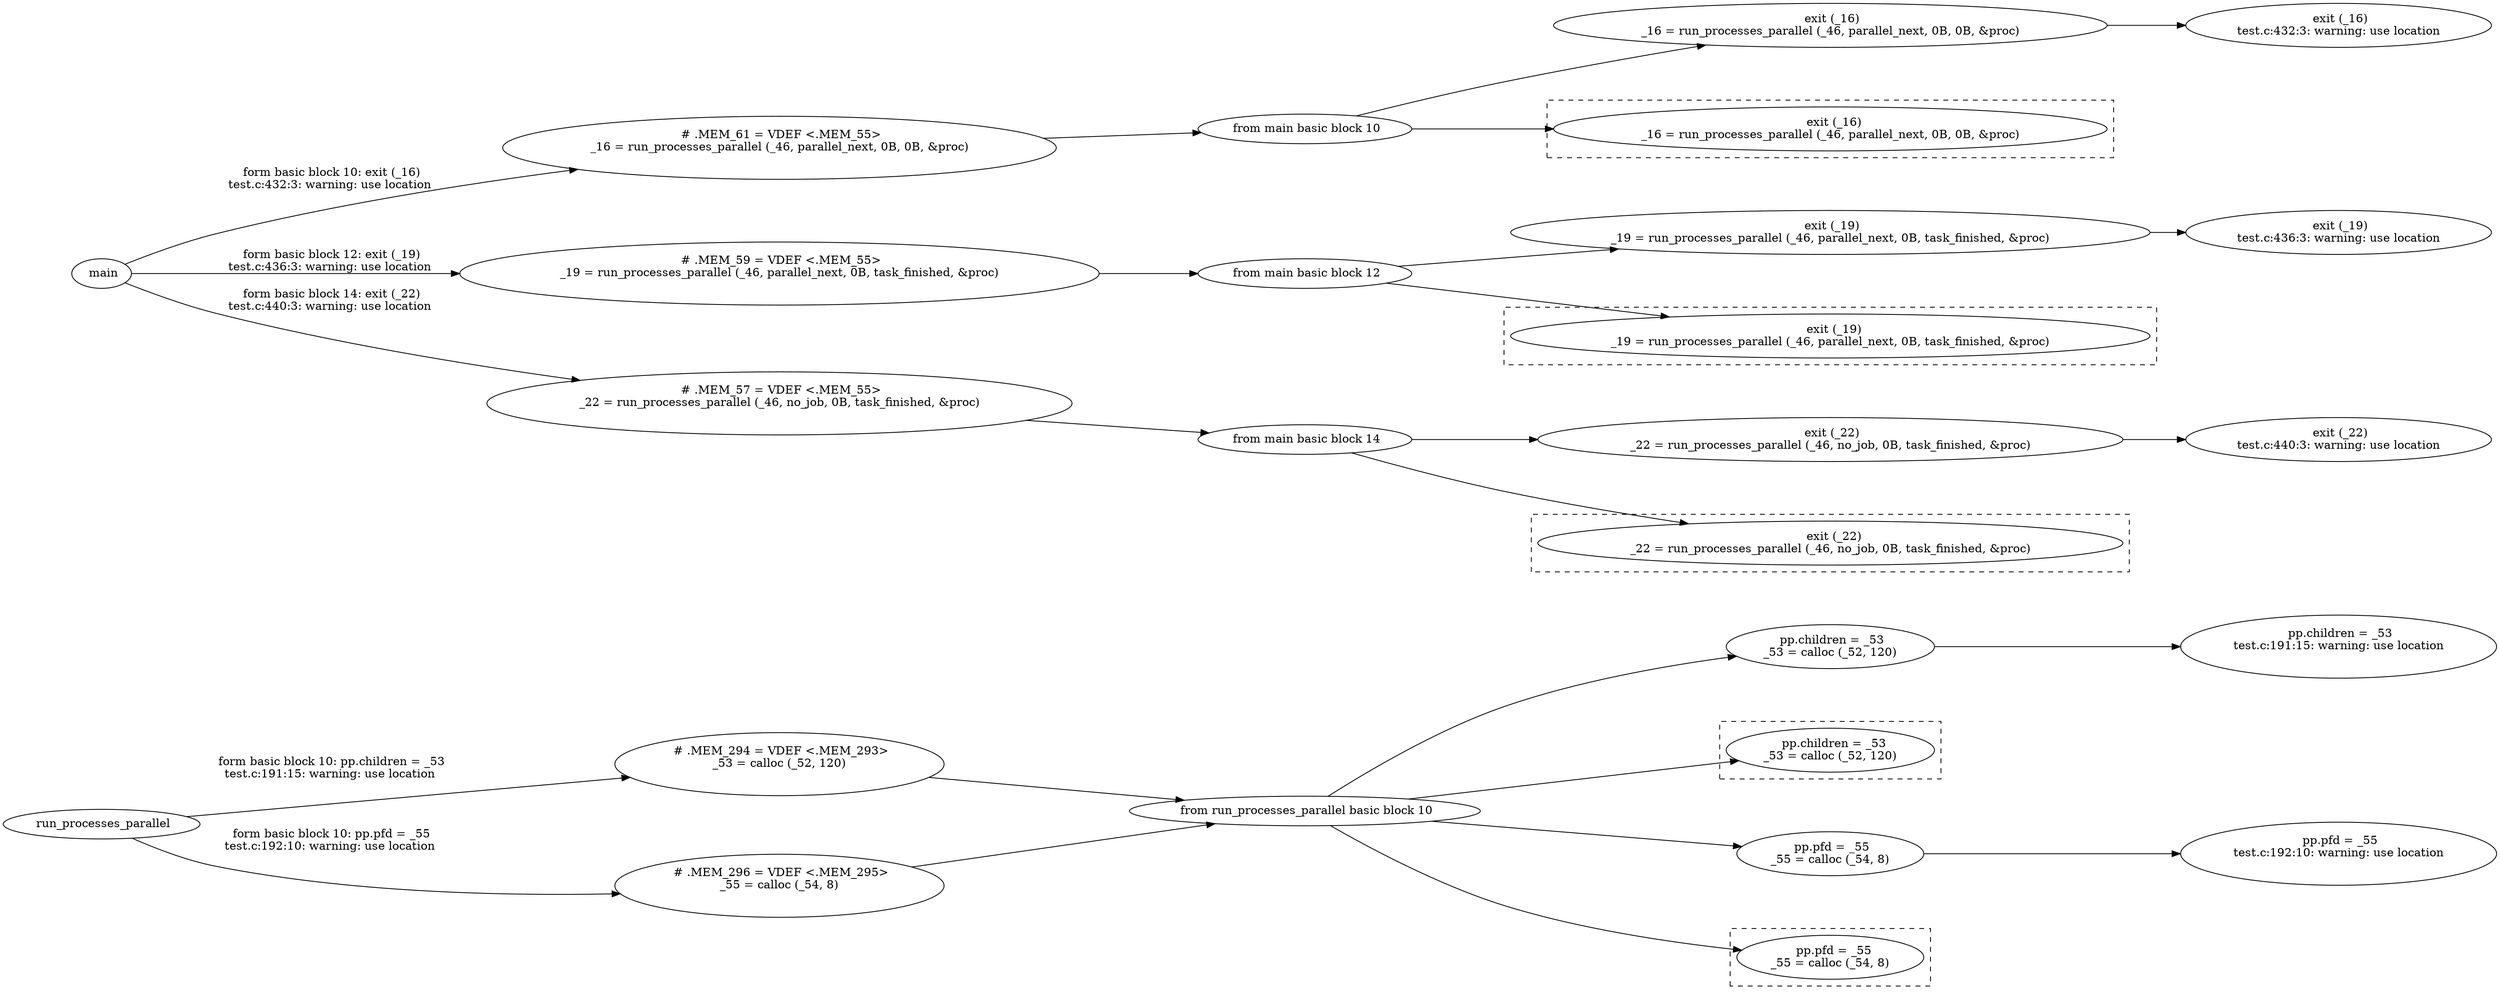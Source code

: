 digraph {constraint=false ;rankdir = LR; rank=same; nodesep=1.0; 


" run_processes_parallel
"->


" # .MEM_294 = VDEF <.MEM_293>
_53 = calloc (_52, 120)

"

[label=" form basic block 10: pp.children = _53
test.c:191:15: warning: use location

" ]

" # .MEM_294 = VDEF <.MEM_293>
_53 = calloc (_52, 120)

"->

" from run_processes_parallel basic block 10"

->" pp.children = _53
_53 = calloc (_52, 120)
"

->" pp.children = _53
test.c:191:15: warning: use location

"

" from run_processes_parallel basic block 10"

->subgraph cluster_1642849145 { style ="dashed";"  pp.children = _53
_53 = calloc (_52, 120)
";}








" run_processes_parallel
"->


" # .MEM_296 = VDEF <.MEM_295>
_55 = calloc (_54, 8)

"

[label=" form basic block 10: pp.pfd = _55
test.c:192:10: warning: use location

" ]

" # .MEM_296 = VDEF <.MEM_295>
_55 = calloc (_54, 8)

"->

" from run_processes_parallel basic block 10"

->" pp.pfd = _55
_55 = calloc (_54, 8)
"

->" pp.pfd = _55
test.c:192:10: warning: use location

"

" from run_processes_parallel basic block 10"

->subgraph cluster_1731308215 { style ="dashed";"  pp.pfd = _55
_55 = calloc (_54, 8)
";}








" main
"->


" # .MEM_61 = VDEF <.MEM_55>
_16 = run_processes_parallel (_46, parallel_next, 0B, 0B, &proc)

"

[label=" form basic block 10: exit (_16)
test.c:432:3: warning: use location
" ]

" # .MEM_61 = VDEF <.MEM_55>
_16 = run_processes_parallel (_46, parallel_next, 0B, 0B, &proc)

"->

" from main basic block 10"

->" exit (_16)
_16 = run_processes_parallel (_46, parallel_next, 0B, 0B, &proc)
"

->" exit (_16)
test.c:432:3: warning: use location
"


" from main basic block 10"

->subgraph cluster_1037003979 { style ="dashed";"  exit (_16)
_16 = run_processes_parallel (_46, parallel_next, 0B, 0B, &proc)
";}








" main
"->


" # .MEM_59 = VDEF <.MEM_55>
_19 = run_processes_parallel (_46, parallel_next, 0B, task_finished, &proc)

"

[label=" form basic block 12: exit (_19)
test.c:436:3: warning: use location
" ]

" # .MEM_59 = VDEF <.MEM_55>
_19 = run_processes_parallel (_46, parallel_next, 0B, task_finished, &proc)

"->

" from main basic block 12"

->" exit (_19)
_19 = run_processes_parallel (_46, parallel_next, 0B, task_finished, &proc)
"

->" exit (_19)
test.c:436:3: warning: use location
"


" from main basic block 12"

->subgraph cluster_1584349908 { style ="dashed";"  exit (_19)
_19 = run_processes_parallel (_46, parallel_next, 0B, task_finished, &proc)
";}








" main
"->


" # .MEM_57 = VDEF <.MEM_55>
_22 = run_processes_parallel (_46, no_job, 0B, task_finished, &proc)

"

[label=" form basic block 14: exit (_22)
test.c:440:3: warning: use location
" ]

" # .MEM_57 = VDEF <.MEM_55>
_22 = run_processes_parallel (_46, no_job, 0B, task_finished, &proc)

"->

" from main basic block 14"

->" exit (_22)
_22 = run_processes_parallel (_46, no_job, 0B, task_finished, &proc)
"

->" exit (_22)
test.c:440:3: warning: use location
"


" from main basic block 14"

->subgraph cluster_940277166 { style ="dashed";"  exit (_22)
_22 = run_processes_parallel (_46, no_job, 0B, task_finished, &proc)
";} }
